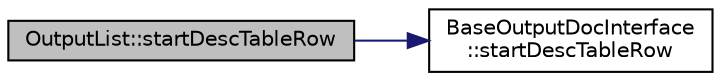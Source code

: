 digraph "OutputList::startDescTableRow"
{
 // LATEX_PDF_SIZE
  edge [fontname="Helvetica",fontsize="10",labelfontname="Helvetica",labelfontsize="10"];
  node [fontname="Helvetica",fontsize="10",shape=record];
  rankdir="LR";
  Node1 [label="OutputList::startDescTableRow",height=0.2,width=0.4,color="black", fillcolor="grey75", style="filled", fontcolor="black",tooltip=" "];
  Node1 -> Node2 [color="midnightblue",fontsize="10",style="solid",fontname="Helvetica"];
  Node2 [label="BaseOutputDocInterface\l::startDescTableRow",height=0.2,width=0.4,color="black", fillcolor="white", style="filled",URL="$classBaseOutputDocInterface.html#a86e5f61be7418b8b398e7e9a8863a13d",tooltip=" "];
}
